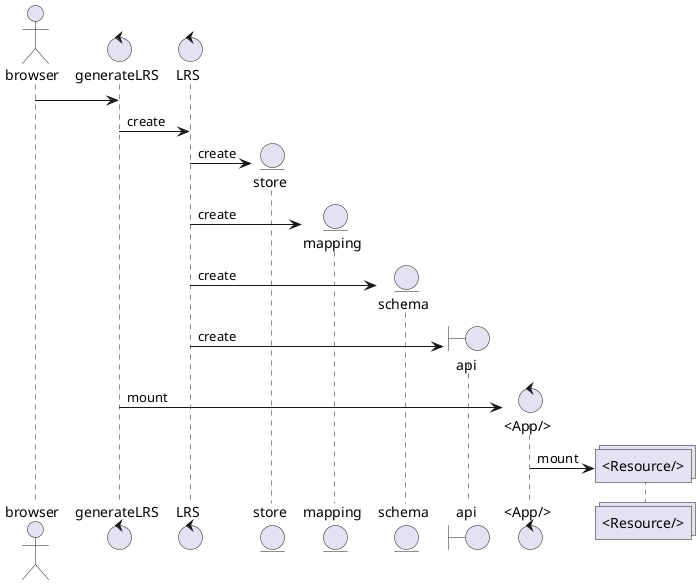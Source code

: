 @startuml
actor browser
control generateLRS
control lrs as "LRS"
entity store
entity mapping
entity schema
boundary api
control app as "<App/>"
collections resource as "<Resource/>"

browser -> generateLRS
generateLRS -> lrs : create
lrs -> store **: create
lrs -> mapping **: create
lrs -> schema **: create
lrs -> api **: create
generateLRS -> app ** : mount
app -> resource ** : mount

@enduml
